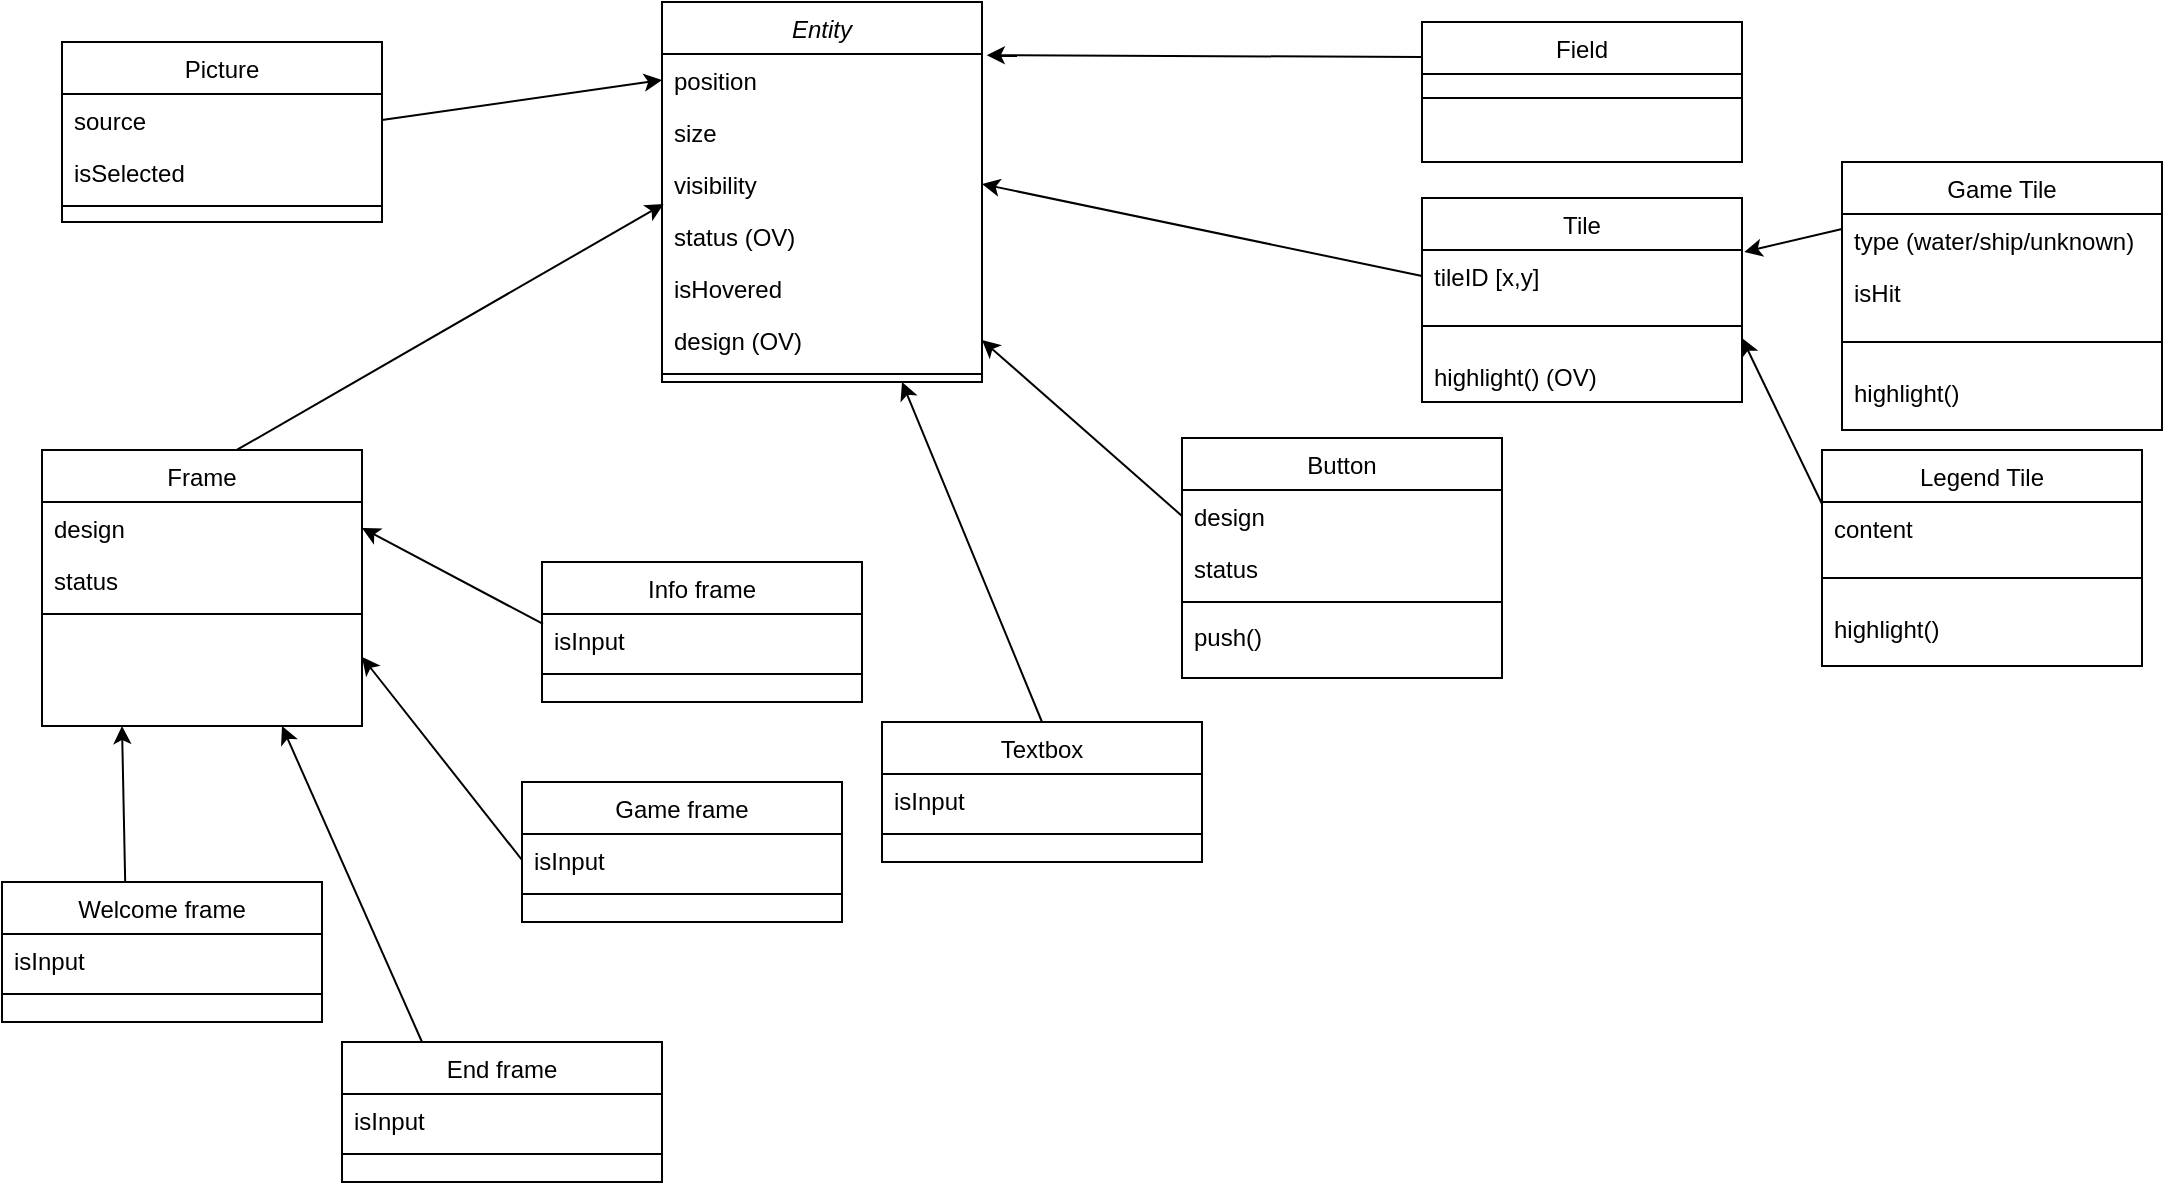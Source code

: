 <mxfile version="17.1.3" type="github" pages="2">
  <diagram id="C5RBs43oDa-KdzZeNtuy" name="Design">
    <mxGraphModel dx="782" dy="460" grid="1" gridSize="10" guides="1" tooltips="1" connect="1" arrows="1" fold="1" page="1" pageScale="1" pageWidth="1169" pageHeight="1654" math="0" shadow="0">
      <root>
        <mxCell id="WIyWlLk6GJQsqaUBKTNV-0" />
        <mxCell id="WIyWlLk6GJQsqaUBKTNV-1" parent="WIyWlLk6GJQsqaUBKTNV-0" />
        <mxCell id="zkfFHV4jXpPFQw0GAbJ--0" value="Entity" style="swimlane;fontStyle=2;align=center;verticalAlign=top;childLayout=stackLayout;horizontal=1;startSize=26;horizontalStack=0;resizeParent=1;resizeLast=0;collapsible=1;marginBottom=0;rounded=0;shadow=0;strokeWidth=1;" parent="WIyWlLk6GJQsqaUBKTNV-1" vertex="1">
          <mxGeometry x="350" y="10" width="160" height="190" as="geometry">
            <mxRectangle x="230" y="140" width="160" height="26" as="alternateBounds" />
          </mxGeometry>
        </mxCell>
        <mxCell id="zkfFHV4jXpPFQw0GAbJ--1" value="position" style="text;align=left;verticalAlign=top;spacingLeft=4;spacingRight=4;overflow=hidden;rotatable=0;points=[[0,0.5],[1,0.5]];portConstraint=eastwest;" parent="zkfFHV4jXpPFQw0GAbJ--0" vertex="1">
          <mxGeometry y="26" width="160" height="26" as="geometry" />
        </mxCell>
        <mxCell id="zkfFHV4jXpPFQw0GAbJ--2" value="size" style="text;align=left;verticalAlign=top;spacingLeft=4;spacingRight=4;overflow=hidden;rotatable=0;points=[[0,0.5],[1,0.5]];portConstraint=eastwest;rounded=0;shadow=0;html=0;" parent="zkfFHV4jXpPFQw0GAbJ--0" vertex="1">
          <mxGeometry y="52" width="160" height="26" as="geometry" />
        </mxCell>
        <mxCell id="aubrxSSwmAPKSSQoLvb7-0" value="visibility" style="text;align=left;verticalAlign=top;spacingLeft=4;spacingRight=4;overflow=hidden;rotatable=0;points=[[0,0.5],[1,0.5]];portConstraint=eastwest;rounded=0;shadow=0;html=0;" parent="zkfFHV4jXpPFQw0GAbJ--0" vertex="1">
          <mxGeometry y="78" width="160" height="26" as="geometry" />
        </mxCell>
        <mxCell id="aubrxSSwmAPKSSQoLvb7-1" value="status (OV)" style="text;align=left;verticalAlign=top;spacingLeft=4;spacingRight=4;overflow=hidden;rotatable=0;points=[[0,0.5],[1,0.5]];portConstraint=eastwest;rounded=0;shadow=0;html=0;" parent="zkfFHV4jXpPFQw0GAbJ--0" vertex="1">
          <mxGeometry y="104" width="160" height="26" as="geometry" />
        </mxCell>
        <mxCell id="_I0pxtjb7SNAMlPnUTDq-0" value="isHovered" style="text;align=left;verticalAlign=top;spacingLeft=4;spacingRight=4;overflow=hidden;rotatable=0;points=[[0,0.5],[1,0.5]];portConstraint=eastwest;rounded=0;shadow=0;html=0;" parent="zkfFHV4jXpPFQw0GAbJ--0" vertex="1">
          <mxGeometry y="130" width="160" height="26" as="geometry" />
        </mxCell>
        <mxCell id="zkfFHV4jXpPFQw0GAbJ--3" value="design (OV)" style="text;align=left;verticalAlign=top;spacingLeft=4;spacingRight=4;overflow=hidden;rotatable=0;points=[[0,0.5],[1,0.5]];portConstraint=eastwest;rounded=0;shadow=0;html=0;" parent="zkfFHV4jXpPFQw0GAbJ--0" vertex="1">
          <mxGeometry y="156" width="160" height="26" as="geometry" />
        </mxCell>
        <mxCell id="zkfFHV4jXpPFQw0GAbJ--4" value="" style="line;html=1;strokeWidth=1;align=left;verticalAlign=middle;spacingTop=-1;spacingLeft=3;spacingRight=3;rotatable=0;labelPosition=right;points=[];portConstraint=eastwest;" parent="zkfFHV4jXpPFQw0GAbJ--0" vertex="1">
          <mxGeometry y="182" width="160" height="8" as="geometry" />
        </mxCell>
        <mxCell id="zkfFHV4jXpPFQw0GAbJ--6" value="Frame" style="swimlane;fontStyle=0;align=center;verticalAlign=top;childLayout=stackLayout;horizontal=1;startSize=26;horizontalStack=0;resizeParent=1;resizeLast=0;collapsible=1;marginBottom=0;rounded=0;shadow=0;strokeWidth=1;" parent="WIyWlLk6GJQsqaUBKTNV-1" vertex="1">
          <mxGeometry x="40" y="234" width="160" height="138" as="geometry">
            <mxRectangle x="130" y="380" width="160" height="26" as="alternateBounds" />
          </mxGeometry>
        </mxCell>
        <mxCell id="zkfFHV4jXpPFQw0GAbJ--7" value="design" style="text;align=left;verticalAlign=top;spacingLeft=4;spacingRight=4;overflow=hidden;rotatable=0;points=[[0,0.5],[1,0.5]];portConstraint=eastwest;" parent="zkfFHV4jXpPFQw0GAbJ--6" vertex="1">
          <mxGeometry y="26" width="160" height="26" as="geometry" />
        </mxCell>
        <mxCell id="zkfFHV4jXpPFQw0GAbJ--8" value="status" style="text;align=left;verticalAlign=top;spacingLeft=4;spacingRight=4;overflow=hidden;rotatable=0;points=[[0,0.5],[1,0.5]];portConstraint=eastwest;rounded=0;shadow=0;html=0;" parent="zkfFHV4jXpPFQw0GAbJ--6" vertex="1">
          <mxGeometry y="52" width="160" height="26" as="geometry" />
        </mxCell>
        <mxCell id="zkfFHV4jXpPFQw0GAbJ--9" value="" style="line;html=1;strokeWidth=1;align=left;verticalAlign=middle;spacingTop=-1;spacingLeft=3;spacingRight=3;rotatable=0;labelPosition=right;points=[];portConstraint=eastwest;" parent="zkfFHV4jXpPFQw0GAbJ--6" vertex="1">
          <mxGeometry y="78" width="160" height="8" as="geometry" />
        </mxCell>
        <mxCell id="zkfFHV4jXpPFQw0GAbJ--13" value="Textbox" style="swimlane;fontStyle=0;align=center;verticalAlign=top;childLayout=stackLayout;horizontal=1;startSize=26;horizontalStack=0;resizeParent=1;resizeLast=0;collapsible=1;marginBottom=0;rounded=0;shadow=0;strokeWidth=1;" parent="WIyWlLk6GJQsqaUBKTNV-1" vertex="1">
          <mxGeometry x="460" y="370" width="160" height="70" as="geometry">
            <mxRectangle x="340" y="380" width="170" height="26" as="alternateBounds" />
          </mxGeometry>
        </mxCell>
        <mxCell id="zkfFHV4jXpPFQw0GAbJ--14" value="isInput" style="text;align=left;verticalAlign=top;spacingLeft=4;spacingRight=4;overflow=hidden;rotatable=0;points=[[0,0.5],[1,0.5]];portConstraint=eastwest;" parent="zkfFHV4jXpPFQw0GAbJ--13" vertex="1">
          <mxGeometry y="26" width="160" height="26" as="geometry" />
        </mxCell>
        <mxCell id="zkfFHV4jXpPFQw0GAbJ--15" value="" style="line;html=1;strokeWidth=1;align=left;verticalAlign=middle;spacingTop=-1;spacingLeft=3;spacingRight=3;rotatable=0;labelPosition=right;points=[];portConstraint=eastwest;" parent="zkfFHV4jXpPFQw0GAbJ--13" vertex="1">
          <mxGeometry y="52" width="160" height="8" as="geometry" />
        </mxCell>
        <mxCell id="zkfFHV4jXpPFQw0GAbJ--17" value="Button" style="swimlane;fontStyle=0;align=center;verticalAlign=top;childLayout=stackLayout;horizontal=1;startSize=26;horizontalStack=0;resizeParent=1;resizeLast=0;collapsible=1;marginBottom=0;rounded=0;shadow=0;strokeWidth=1;" parent="WIyWlLk6GJQsqaUBKTNV-1" vertex="1">
          <mxGeometry x="610" y="228" width="160" height="120" as="geometry">
            <mxRectangle x="550" y="140" width="160" height="26" as="alternateBounds" />
          </mxGeometry>
        </mxCell>
        <mxCell id="zkfFHV4jXpPFQw0GAbJ--18" value="design" style="text;align=left;verticalAlign=top;spacingLeft=4;spacingRight=4;overflow=hidden;rotatable=0;points=[[0,0.5],[1,0.5]];portConstraint=eastwest;" parent="zkfFHV4jXpPFQw0GAbJ--17" vertex="1">
          <mxGeometry y="26" width="160" height="26" as="geometry" />
        </mxCell>
        <mxCell id="zkfFHV4jXpPFQw0GAbJ--19" value="status" style="text;align=left;verticalAlign=top;spacingLeft=4;spacingRight=4;overflow=hidden;rotatable=0;points=[[0,0.5],[1,0.5]];portConstraint=eastwest;rounded=0;shadow=0;html=0;" parent="zkfFHV4jXpPFQw0GAbJ--17" vertex="1">
          <mxGeometry y="52" width="160" height="26" as="geometry" />
        </mxCell>
        <mxCell id="zkfFHV4jXpPFQw0GAbJ--23" value="" style="line;html=1;strokeWidth=1;align=left;verticalAlign=middle;spacingTop=-1;spacingLeft=3;spacingRight=3;rotatable=0;labelPosition=right;points=[];portConstraint=eastwest;" parent="zkfFHV4jXpPFQw0GAbJ--17" vertex="1">
          <mxGeometry y="78" width="160" height="8" as="geometry" />
        </mxCell>
        <mxCell id="zkfFHV4jXpPFQw0GAbJ--25" value="push()" style="text;align=left;verticalAlign=top;spacingLeft=4;spacingRight=4;overflow=hidden;rotatable=0;points=[[0,0.5],[1,0.5]];portConstraint=eastwest;" parent="zkfFHV4jXpPFQw0GAbJ--17" vertex="1">
          <mxGeometry y="86" width="160" height="26" as="geometry" />
        </mxCell>
        <mxCell id="aubrxSSwmAPKSSQoLvb7-2" value="" style="endArrow=classic;html=1;rounded=0;exitX=0;exitY=0.5;exitDx=0;exitDy=0;entryX=1;entryY=0.5;entryDx=0;entryDy=0;" parent="WIyWlLk6GJQsqaUBKTNV-1" source="zkfFHV4jXpPFQw0GAbJ--18" target="zkfFHV4jXpPFQw0GAbJ--3" edge="1">
          <mxGeometry width="50" height="50" relative="1" as="geometry">
            <mxPoint x="390" y="350" as="sourcePoint" />
            <mxPoint x="440" y="213" as="targetPoint" />
            <Array as="points" />
          </mxGeometry>
        </mxCell>
        <mxCell id="aubrxSSwmAPKSSQoLvb7-3" value="" style="endArrow=classic;html=1;rounded=0;exitX=0.5;exitY=0;exitDx=0;exitDy=0;entryX=0.75;entryY=1;entryDx=0;entryDy=0;" parent="WIyWlLk6GJQsqaUBKTNV-1" source="zkfFHV4jXpPFQw0GAbJ--13" target="zkfFHV4jXpPFQw0GAbJ--0" edge="1">
          <mxGeometry width="50" height="50" relative="1" as="geometry">
            <mxPoint x="390" y="350" as="sourcePoint" />
            <mxPoint x="500" y="200" as="targetPoint" />
          </mxGeometry>
        </mxCell>
        <mxCell id="aubrxSSwmAPKSSQoLvb7-4" value="" style="endArrow=classic;html=1;rounded=0;entryX=0.005;entryY=-0.115;entryDx=0;entryDy=0;exitX=0.61;exitY=-0.001;exitDx=0;exitDy=0;exitPerimeter=0;entryPerimeter=0;" parent="WIyWlLk6GJQsqaUBKTNV-1" source="zkfFHV4jXpPFQw0GAbJ--6" target="aubrxSSwmAPKSSQoLvb7-1" edge="1">
          <mxGeometry width="50" height="50" relative="1" as="geometry">
            <mxPoint x="390" y="350" as="sourcePoint" />
            <mxPoint x="440" y="300" as="targetPoint" />
          </mxGeometry>
        </mxCell>
        <mxCell id="aubrxSSwmAPKSSQoLvb7-5" value="Welcome frame" style="swimlane;fontStyle=0;align=center;verticalAlign=top;childLayout=stackLayout;horizontal=1;startSize=26;horizontalStack=0;resizeParent=1;resizeLast=0;collapsible=1;marginBottom=0;rounded=0;shadow=0;strokeWidth=1;" parent="WIyWlLk6GJQsqaUBKTNV-1" vertex="1">
          <mxGeometry x="20" y="450" width="160" height="70" as="geometry">
            <mxRectangle x="340" y="380" width="170" height="26" as="alternateBounds" />
          </mxGeometry>
        </mxCell>
        <mxCell id="aubrxSSwmAPKSSQoLvb7-6" value="isInput" style="text;align=left;verticalAlign=top;spacingLeft=4;spacingRight=4;overflow=hidden;rotatable=0;points=[[0,0.5],[1,0.5]];portConstraint=eastwest;" parent="aubrxSSwmAPKSSQoLvb7-5" vertex="1">
          <mxGeometry y="26" width="160" height="26" as="geometry" />
        </mxCell>
        <mxCell id="aubrxSSwmAPKSSQoLvb7-7" value="" style="line;html=1;strokeWidth=1;align=left;verticalAlign=middle;spacingTop=-1;spacingLeft=3;spacingRight=3;rotatable=0;labelPosition=right;points=[];portConstraint=eastwest;" parent="aubrxSSwmAPKSSQoLvb7-5" vertex="1">
          <mxGeometry y="52" width="160" height="8" as="geometry" />
        </mxCell>
        <mxCell id="aubrxSSwmAPKSSQoLvb7-8" value="Info frame" style="swimlane;fontStyle=0;align=center;verticalAlign=top;childLayout=stackLayout;horizontal=1;startSize=26;horizontalStack=0;resizeParent=1;resizeLast=0;collapsible=1;marginBottom=0;rounded=0;shadow=0;strokeWidth=1;" parent="WIyWlLk6GJQsqaUBKTNV-1" vertex="1">
          <mxGeometry x="290" y="290" width="160" height="70" as="geometry">
            <mxRectangle x="340" y="380" width="170" height="26" as="alternateBounds" />
          </mxGeometry>
        </mxCell>
        <mxCell id="aubrxSSwmAPKSSQoLvb7-9" value="isInput" style="text;align=left;verticalAlign=top;spacingLeft=4;spacingRight=4;overflow=hidden;rotatable=0;points=[[0,0.5],[1,0.5]];portConstraint=eastwest;" parent="aubrxSSwmAPKSSQoLvb7-8" vertex="1">
          <mxGeometry y="26" width="160" height="26" as="geometry" />
        </mxCell>
        <mxCell id="aubrxSSwmAPKSSQoLvb7-10" value="" style="line;html=1;strokeWidth=1;align=left;verticalAlign=middle;spacingTop=-1;spacingLeft=3;spacingRight=3;rotatable=0;labelPosition=right;points=[];portConstraint=eastwest;" parent="aubrxSSwmAPKSSQoLvb7-8" vertex="1">
          <mxGeometry y="52" width="160" height="8" as="geometry" />
        </mxCell>
        <mxCell id="aubrxSSwmAPKSSQoLvb7-11" value="Game frame" style="swimlane;fontStyle=0;align=center;verticalAlign=top;childLayout=stackLayout;horizontal=1;startSize=26;horizontalStack=0;resizeParent=1;resizeLast=0;collapsible=1;marginBottom=0;rounded=0;shadow=0;strokeWidth=1;" parent="WIyWlLk6GJQsqaUBKTNV-1" vertex="1">
          <mxGeometry x="280" y="400" width="160" height="70" as="geometry">
            <mxRectangle x="340" y="380" width="170" height="26" as="alternateBounds" />
          </mxGeometry>
        </mxCell>
        <mxCell id="aubrxSSwmAPKSSQoLvb7-12" value="isInput" style="text;align=left;verticalAlign=top;spacingLeft=4;spacingRight=4;overflow=hidden;rotatable=0;points=[[0,0.5],[1,0.5]];portConstraint=eastwest;" parent="aubrxSSwmAPKSSQoLvb7-11" vertex="1">
          <mxGeometry y="26" width="160" height="26" as="geometry" />
        </mxCell>
        <mxCell id="aubrxSSwmAPKSSQoLvb7-13" value="" style="line;html=1;strokeWidth=1;align=left;verticalAlign=middle;spacingTop=-1;spacingLeft=3;spacingRight=3;rotatable=0;labelPosition=right;points=[];portConstraint=eastwest;" parent="aubrxSSwmAPKSSQoLvb7-11" vertex="1">
          <mxGeometry y="52" width="160" height="8" as="geometry" />
        </mxCell>
        <mxCell id="aubrxSSwmAPKSSQoLvb7-14" value="End frame" style="swimlane;fontStyle=0;align=center;verticalAlign=top;childLayout=stackLayout;horizontal=1;startSize=26;horizontalStack=0;resizeParent=1;resizeLast=0;collapsible=1;marginBottom=0;rounded=0;shadow=0;strokeWidth=1;" parent="WIyWlLk6GJQsqaUBKTNV-1" vertex="1">
          <mxGeometry x="190" y="530" width="160" height="70" as="geometry">
            <mxRectangle x="340" y="380" width="170" height="26" as="alternateBounds" />
          </mxGeometry>
        </mxCell>
        <mxCell id="aubrxSSwmAPKSSQoLvb7-15" value="isInput" style="text;align=left;verticalAlign=top;spacingLeft=4;spacingRight=4;overflow=hidden;rotatable=0;points=[[0,0.5],[1,0.5]];portConstraint=eastwest;" parent="aubrxSSwmAPKSSQoLvb7-14" vertex="1">
          <mxGeometry y="26" width="160" height="26" as="geometry" />
        </mxCell>
        <mxCell id="aubrxSSwmAPKSSQoLvb7-16" value="" style="line;html=1;strokeWidth=1;align=left;verticalAlign=middle;spacingTop=-1;spacingLeft=3;spacingRight=3;rotatable=0;labelPosition=right;points=[];portConstraint=eastwest;" parent="aubrxSSwmAPKSSQoLvb7-14" vertex="1">
          <mxGeometry y="52" width="160" height="8" as="geometry" />
        </mxCell>
        <mxCell id="aubrxSSwmAPKSSQoLvb7-17" value="" style="endArrow=classic;html=1;rounded=0;exitX=0.385;exitY=0.003;exitDx=0;exitDy=0;exitPerimeter=0;entryX=0.25;entryY=1;entryDx=0;entryDy=0;" parent="WIyWlLk6GJQsqaUBKTNV-1" source="aubrxSSwmAPKSSQoLvb7-5" target="zkfFHV4jXpPFQw0GAbJ--6" edge="1">
          <mxGeometry width="50" height="50" relative="1" as="geometry">
            <mxPoint x="390" y="450" as="sourcePoint" />
            <mxPoint x="111" y="340" as="targetPoint" />
          </mxGeometry>
        </mxCell>
        <mxCell id="aubrxSSwmAPKSSQoLvb7-18" value="" style="endArrow=classic;html=1;rounded=0;entryX=0.75;entryY=1;entryDx=0;entryDy=0;exitX=0.25;exitY=0;exitDx=0;exitDy=0;" parent="WIyWlLk6GJQsqaUBKTNV-1" source="aubrxSSwmAPKSSQoLvb7-14" target="zkfFHV4jXpPFQw0GAbJ--6" edge="1">
          <mxGeometry width="50" height="50" relative="1" as="geometry">
            <mxPoint x="390" y="450" as="sourcePoint" />
            <mxPoint x="207.6" y="313.794" as="targetPoint" />
          </mxGeometry>
        </mxCell>
        <mxCell id="aubrxSSwmAPKSSQoLvb7-19" value="" style="endArrow=classic;html=1;rounded=0;entryX=1;entryY=0.75;entryDx=0;entryDy=0;exitX=0;exitY=0.5;exitDx=0;exitDy=0;" parent="WIyWlLk6GJQsqaUBKTNV-1" source="aubrxSSwmAPKSSQoLvb7-12" target="zkfFHV4jXpPFQw0GAbJ--6" edge="1">
          <mxGeometry width="50" height="50" relative="1" as="geometry">
            <mxPoint x="390" y="450" as="sourcePoint" />
            <mxPoint x="230.8" y="284.206" as="targetPoint" />
          </mxGeometry>
        </mxCell>
        <mxCell id="aubrxSSwmAPKSSQoLvb7-20" value="" style="endArrow=classic;html=1;rounded=0;exitX=0.003;exitY=0.192;exitDx=0;exitDy=0;exitPerimeter=0;entryX=1;entryY=0.5;entryDx=0;entryDy=0;" parent="WIyWlLk6GJQsqaUBKTNV-1" source="aubrxSSwmAPKSSQoLvb7-9" target="zkfFHV4jXpPFQw0GAbJ--7" edge="1">
          <mxGeometry width="50" height="50" relative="1" as="geometry">
            <mxPoint x="390" y="450" as="sourcePoint" />
            <mxPoint x="250" y="250" as="targetPoint" />
          </mxGeometry>
        </mxCell>
        <mxCell id="aubrxSSwmAPKSSQoLvb7-21" value="Field" style="swimlane;fontStyle=0;align=center;verticalAlign=top;childLayout=stackLayout;horizontal=1;startSize=26;horizontalStack=0;resizeParent=1;resizeLast=0;collapsible=1;marginBottom=0;rounded=0;shadow=0;strokeWidth=1;" parent="WIyWlLk6GJQsqaUBKTNV-1" vertex="1">
          <mxGeometry x="730" y="20" width="160" height="70" as="geometry">
            <mxRectangle x="340" y="380" width="170" height="26" as="alternateBounds" />
          </mxGeometry>
        </mxCell>
        <mxCell id="aubrxSSwmAPKSSQoLvb7-23" value="" style="line;html=1;strokeWidth=1;align=left;verticalAlign=middle;spacingTop=-1;spacingLeft=3;spacingRight=3;rotatable=0;labelPosition=right;points=[];portConstraint=eastwest;" parent="aubrxSSwmAPKSSQoLvb7-21" vertex="1">
          <mxGeometry y="26" width="160" height="24" as="geometry" />
        </mxCell>
        <mxCell id="aubrxSSwmAPKSSQoLvb7-24" value="" style="endArrow=classic;html=1;rounded=0;entryX=1.015;entryY=0.023;entryDx=0;entryDy=0;entryPerimeter=0;exitX=0;exitY=0.25;exitDx=0;exitDy=0;" parent="WIyWlLk6GJQsqaUBKTNV-1" source="aubrxSSwmAPKSSQoLvb7-21" target="zkfFHV4jXpPFQw0GAbJ--1" edge="1">
          <mxGeometry width="50" height="50" relative="1" as="geometry">
            <mxPoint x="530" y="150" as="sourcePoint" />
            <mxPoint x="580" y="100" as="targetPoint" />
          </mxGeometry>
        </mxCell>
        <mxCell id="aubrxSSwmAPKSSQoLvb7-25" value="Game Tile" style="swimlane;fontStyle=0;align=center;verticalAlign=top;childLayout=stackLayout;horizontal=1;startSize=26;horizontalStack=0;resizeParent=1;resizeLast=0;collapsible=1;marginBottom=0;rounded=0;shadow=0;strokeWidth=1;" parent="WIyWlLk6GJQsqaUBKTNV-1" vertex="1">
          <mxGeometry x="940" y="90" width="160" height="134" as="geometry">
            <mxRectangle x="340" y="380" width="170" height="26" as="alternateBounds" />
          </mxGeometry>
        </mxCell>
        <mxCell id="aubrxSSwmAPKSSQoLvb7-31" value="type (water/ship/unknown)" style="text;align=left;verticalAlign=top;spacingLeft=4;spacingRight=4;overflow=hidden;rotatable=0;points=[[0,0.5],[1,0.5]];portConstraint=eastwest;" parent="aubrxSSwmAPKSSQoLvb7-25" vertex="1">
          <mxGeometry y="26" width="160" height="26" as="geometry" />
        </mxCell>
        <mxCell id="aubrxSSwmAPKSSQoLvb7-32" value="isHit" style="text;align=left;verticalAlign=top;spacingLeft=4;spacingRight=4;overflow=hidden;rotatable=0;points=[[0,0.5],[1,0.5]];portConstraint=eastwest;" parent="aubrxSSwmAPKSSQoLvb7-25" vertex="1">
          <mxGeometry y="52" width="160" height="26" as="geometry" />
        </mxCell>
        <mxCell id="aubrxSSwmAPKSSQoLvb7-26" value="" style="line;html=1;strokeWidth=1;align=left;verticalAlign=middle;spacingTop=-1;spacingLeft=3;spacingRight=3;rotatable=0;labelPosition=right;points=[];portConstraint=eastwest;" parent="aubrxSSwmAPKSSQoLvb7-25" vertex="1">
          <mxGeometry y="78" width="160" height="24" as="geometry" />
        </mxCell>
        <mxCell id="aubrxSSwmAPKSSQoLvb7-40" value="highlight()" style="text;align=left;verticalAlign=top;spacingLeft=4;spacingRight=4;overflow=hidden;rotatable=0;points=[[0,0.5],[1,0.5]];portConstraint=eastwest;" parent="aubrxSSwmAPKSSQoLvb7-25" vertex="1">
          <mxGeometry y="102" width="160" height="32" as="geometry" />
        </mxCell>
        <mxCell id="aubrxSSwmAPKSSQoLvb7-27" value="" style="endArrow=classic;html=1;rounded=0;exitX=0;exitY=0.25;exitDx=0;exitDy=0;entryX=1.007;entryY=0.038;entryDx=0;entryDy=0;entryPerimeter=0;" parent="WIyWlLk6GJQsqaUBKTNV-1" source="aubrxSSwmAPKSSQoLvb7-25" target="aubrxSSwmAPKSSQoLvb7-35" edge="1">
          <mxGeometry width="50" height="50" relative="1" as="geometry">
            <mxPoint x="640" y="250" as="sourcePoint" />
            <mxPoint x="780" y="110" as="targetPoint" />
          </mxGeometry>
        </mxCell>
        <mxCell id="aubrxSSwmAPKSSQoLvb7-28" value="Legend Tile" style="swimlane;fontStyle=0;align=center;verticalAlign=top;childLayout=stackLayout;horizontal=1;startSize=26;horizontalStack=0;resizeParent=1;resizeLast=0;collapsible=1;marginBottom=0;rounded=0;shadow=0;strokeWidth=1;" parent="WIyWlLk6GJQsqaUBKTNV-1" vertex="1">
          <mxGeometry x="930" y="234" width="160" height="108" as="geometry">
            <mxRectangle x="340" y="380" width="170" height="26" as="alternateBounds" />
          </mxGeometry>
        </mxCell>
        <mxCell id="aubrxSSwmAPKSSQoLvb7-33" value="content" style="text;align=left;verticalAlign=top;spacingLeft=4;spacingRight=4;overflow=hidden;rotatable=0;points=[[0,0.5],[1,0.5]];portConstraint=eastwest;" parent="aubrxSSwmAPKSSQoLvb7-28" vertex="1">
          <mxGeometry y="26" width="160" height="26" as="geometry" />
        </mxCell>
        <mxCell id="aubrxSSwmAPKSSQoLvb7-29" value="" style="line;html=1;strokeWidth=1;align=left;verticalAlign=middle;spacingTop=-1;spacingLeft=3;spacingRight=3;rotatable=0;labelPosition=right;points=[];portConstraint=eastwest;" parent="aubrxSSwmAPKSSQoLvb7-28" vertex="1">
          <mxGeometry y="52" width="160" height="24" as="geometry" />
        </mxCell>
        <mxCell id="aubrxSSwmAPKSSQoLvb7-39" value="highlight()" style="text;align=left;verticalAlign=top;spacingLeft=4;spacingRight=4;overflow=hidden;rotatable=0;points=[[0,0.5],[1,0.5]];portConstraint=eastwest;" parent="aubrxSSwmAPKSSQoLvb7-28" vertex="1">
          <mxGeometry y="76" width="160" height="32" as="geometry" />
        </mxCell>
        <mxCell id="aubrxSSwmAPKSSQoLvb7-30" value="" style="endArrow=classic;html=1;rounded=0;exitX=0;exitY=0.25;exitDx=0;exitDy=0;entryX=1;entryY=0.75;entryDx=0;entryDy=0;entryPerimeter=0;" parent="WIyWlLk6GJQsqaUBKTNV-1" source="aubrxSSwmAPKSSQoLvb7-28" target="aubrxSSwmAPKSSQoLvb7-36" edge="1">
          <mxGeometry width="50" height="50" relative="1" as="geometry">
            <mxPoint x="940" y="250" as="sourcePoint" />
            <mxPoint x="750" y="150" as="targetPoint" />
          </mxGeometry>
        </mxCell>
        <mxCell id="aubrxSSwmAPKSSQoLvb7-34" value="Tile" style="swimlane;fontStyle=0;align=center;verticalAlign=top;childLayout=stackLayout;horizontal=1;startSize=26;horizontalStack=0;resizeParent=1;resizeLast=0;collapsible=1;marginBottom=0;rounded=0;shadow=0;strokeWidth=1;" parent="WIyWlLk6GJQsqaUBKTNV-1" vertex="1">
          <mxGeometry x="730" y="108" width="160" height="102" as="geometry">
            <mxRectangle x="340" y="380" width="170" height="26" as="alternateBounds" />
          </mxGeometry>
        </mxCell>
        <mxCell id="aubrxSSwmAPKSSQoLvb7-35" value="tileID [x,y]" style="text;align=left;verticalAlign=top;spacingLeft=4;spacingRight=4;overflow=hidden;rotatable=0;points=[[0,0.5],[1,0.5]];portConstraint=eastwest;" parent="aubrxSSwmAPKSSQoLvb7-34" vertex="1">
          <mxGeometry y="26" width="160" height="26" as="geometry" />
        </mxCell>
        <mxCell id="aubrxSSwmAPKSSQoLvb7-36" value="" style="line;html=1;strokeWidth=1;align=left;verticalAlign=middle;spacingTop=-1;spacingLeft=3;spacingRight=3;rotatable=0;labelPosition=right;points=[];portConstraint=eastwest;" parent="aubrxSSwmAPKSSQoLvb7-34" vertex="1">
          <mxGeometry y="52" width="160" height="24" as="geometry" />
        </mxCell>
        <mxCell id="aubrxSSwmAPKSSQoLvb7-38" value="highlight() (OV)" style="text;align=left;verticalAlign=top;spacingLeft=4;spacingRight=4;overflow=hidden;rotatable=0;points=[[0,0.5],[1,0.5]];portConstraint=eastwest;" parent="aubrxSSwmAPKSSQoLvb7-34" vertex="1">
          <mxGeometry y="76" width="160" height="26" as="geometry" />
        </mxCell>
        <mxCell id="aubrxSSwmAPKSSQoLvb7-37" value="" style="endArrow=classic;html=1;rounded=0;entryX=1;entryY=0.5;entryDx=0;entryDy=0;exitX=0;exitY=0.5;exitDx=0;exitDy=0;" parent="WIyWlLk6GJQsqaUBKTNV-1" source="aubrxSSwmAPKSSQoLvb7-35" target="aubrxSSwmAPKSSQoLvb7-0" edge="1">
          <mxGeometry width="50" height="50" relative="1" as="geometry">
            <mxPoint x="750" y="250" as="sourcePoint" />
            <mxPoint x="800" y="200" as="targetPoint" />
          </mxGeometry>
        </mxCell>
        <mxCell id="aubrxSSwmAPKSSQoLvb7-41" value="Picture" style="swimlane;fontStyle=0;align=center;verticalAlign=top;childLayout=stackLayout;horizontal=1;startSize=26;horizontalStack=0;resizeParent=1;resizeLast=0;collapsible=1;marginBottom=0;rounded=0;shadow=0;strokeWidth=1;" parent="WIyWlLk6GJQsqaUBKTNV-1" vertex="1">
          <mxGeometry x="50" y="30" width="160" height="90" as="geometry">
            <mxRectangle x="550" y="140" width="160" height="26" as="alternateBounds" />
          </mxGeometry>
        </mxCell>
        <mxCell id="aubrxSSwmAPKSSQoLvb7-43" value="source" style="text;align=left;verticalAlign=top;spacingLeft=4;spacingRight=4;overflow=hidden;rotatable=0;points=[[0,0.5],[1,0.5]];portConstraint=eastwest;rounded=0;shadow=0;html=0;" parent="aubrxSSwmAPKSSQoLvb7-41" vertex="1">
          <mxGeometry y="26" width="160" height="26" as="geometry" />
        </mxCell>
        <mxCell id="pE2IykwddICtRG4VuX9f-0" value="isSelected" style="text;align=left;verticalAlign=top;spacingLeft=4;spacingRight=4;overflow=hidden;rotatable=0;points=[[0,0.5],[1,0.5]];portConstraint=eastwest;rounded=0;shadow=0;html=0;" parent="aubrxSSwmAPKSSQoLvb7-41" vertex="1">
          <mxGeometry y="52" width="160" height="26" as="geometry" />
        </mxCell>
        <mxCell id="aubrxSSwmAPKSSQoLvb7-44" value="" style="line;html=1;strokeWidth=1;align=left;verticalAlign=middle;spacingTop=-1;spacingLeft=3;spacingRight=3;rotatable=0;labelPosition=right;points=[];portConstraint=eastwest;" parent="aubrxSSwmAPKSSQoLvb7-41" vertex="1">
          <mxGeometry y="78" width="160" height="8" as="geometry" />
        </mxCell>
        <mxCell id="aubrxSSwmAPKSSQoLvb7-46" value="" style="endArrow=classic;html=1;rounded=0;entryX=0;entryY=0.5;entryDx=0;entryDy=0;exitX=1;exitY=0.5;exitDx=0;exitDy=0;" parent="WIyWlLk6GJQsqaUBKTNV-1" source="aubrxSSwmAPKSSQoLvb7-43" target="zkfFHV4jXpPFQw0GAbJ--1" edge="1">
          <mxGeometry width="50" height="50" relative="1" as="geometry">
            <mxPoint x="490" y="180" as="sourcePoint" />
            <mxPoint x="540" y="130" as="targetPoint" />
          </mxGeometry>
        </mxCell>
      </root>
    </mxGraphModel>
  </diagram>
  <diagram id="_cAtPE6ruybmBjNC7MMK" name="Game logic">
    <mxGraphModel dx="1038" dy="539" grid="1" gridSize="10" guides="1" tooltips="1" connect="1" arrows="1" fold="1" page="1" pageScale="1" pageWidth="1169" pageHeight="1654" math="0" shadow="0">
      <root>
        <mxCell id="0" />
        <mxCell id="1" parent="0" />
        <mxCell id="BJ2NsxGHiL7fqMP8HyeA-1" value="Program" style="swimlane;fontStyle=0;align=center;verticalAlign=top;childLayout=stackLayout;horizontal=1;startSize=26;horizontalStack=0;resizeParent=1;resizeLast=0;collapsible=1;marginBottom=0;rounded=0;shadow=0;strokeWidth=1;" vertex="1" parent="1">
          <mxGeometry x="90" y="30" width="160" height="120" as="geometry">
            <mxRectangle x="230" y="140" width="160" height="26" as="alternateBounds" />
          </mxGeometry>
        </mxCell>
        <mxCell id="BJ2NsxGHiL7fqMP8HyeA-2" value="position" style="text;align=left;verticalAlign=top;spacingLeft=4;spacingRight=4;overflow=hidden;rotatable=0;points=[[0,0.5],[1,0.5]];portConstraint=eastwest;" vertex="1" parent="BJ2NsxGHiL7fqMP8HyeA-1">
          <mxGeometry y="26" width="160" height="26" as="geometry" />
        </mxCell>
        <mxCell id="BJ2NsxGHiL7fqMP8HyeA-7" value="" style="line;html=1;strokeWidth=1;align=left;verticalAlign=middle;spacingTop=-1;spacingLeft=3;spacingRight=3;rotatable=0;labelPosition=right;points=[];portConstraint=eastwest;" vertex="1" parent="BJ2NsxGHiL7fqMP8HyeA-1">
          <mxGeometry y="52" width="160" height="8" as="geometry" />
        </mxCell>
        <mxCell id="m1gzNodCR57h3Zia3nPE-1" value="initialize()" style="text;align=left;verticalAlign=top;spacingLeft=4;spacingRight=4;overflow=hidden;rotatable=0;points=[[0,0.5],[1,0.5]];portConstraint=eastwest;" vertex="1" parent="BJ2NsxGHiL7fqMP8HyeA-1">
          <mxGeometry y="60" width="160" height="26" as="geometry" />
        </mxCell>
        <mxCell id="EHMqb78vgIgu1XkrKQ_K-8" value="createPlayer()" style="text;align=left;verticalAlign=top;spacingLeft=4;spacingRight=4;overflow=hidden;rotatable=0;points=[[0,0.5],[1,0.5]];portConstraint=eastwest;" vertex="1" parent="BJ2NsxGHiL7fqMP8HyeA-1">
          <mxGeometry y="86" width="160" height="26" as="geometry" />
        </mxCell>
        <mxCell id="BJ2NsxGHiL7fqMP8HyeA-16" value="Player" style="swimlane;fontStyle=0;align=center;verticalAlign=top;childLayout=stackLayout;horizontal=1;startSize=26;horizontalStack=0;resizeParent=1;resizeLast=0;collapsible=1;marginBottom=0;rounded=0;shadow=0;strokeWidth=1;" vertex="1" parent="1">
          <mxGeometry x="160" y="170" width="160" height="216" as="geometry">
            <mxRectangle x="230" y="140" width="160" height="26" as="alternateBounds" />
          </mxGeometry>
        </mxCell>
        <mxCell id="BJ2NsxGHiL7fqMP8HyeA-17" value="isMe" style="text;align=left;verticalAlign=top;spacingLeft=4;spacingRight=4;overflow=hidden;rotatable=0;points=[[0,0.5],[1,0.5]];portConstraint=eastwest;" vertex="1" parent="BJ2NsxGHiL7fqMP8HyeA-16">
          <mxGeometry y="26" width="160" height="26" as="geometry" />
        </mxCell>
        <mxCell id="CmAs2VRYw0GFPssPPwCZ-8" value="isReady" style="text;align=left;verticalAlign=top;spacingLeft=4;spacingRight=4;overflow=hidden;rotatable=0;points=[[0,0.5],[1,0.5]];portConstraint=eastwest;" vertex="1" parent="BJ2NsxGHiL7fqMP8HyeA-16">
          <mxGeometry y="52" width="160" height="26" as="geometry" />
        </mxCell>
        <mxCell id="BJ2NsxGHiL7fqMP8HyeA-28" value="Name" style="text;align=left;verticalAlign=top;spacingLeft=4;spacingRight=4;overflow=hidden;rotatable=0;points=[[0,0.5],[1,0.5]];portConstraint=eastwest;" vertex="1" parent="BJ2NsxGHiL7fqMP8HyeA-16">
          <mxGeometry y="78" width="160" height="26" as="geometry" />
        </mxCell>
        <mxCell id="CmAs2VRYw0GFPssPPwCZ-1" value="isHost" style="text;align=left;verticalAlign=top;spacingLeft=4;spacingRight=4;overflow=hidden;rotatable=0;points=[[0,0.5],[1,0.5]];portConstraint=eastwest;" vertex="1" parent="BJ2NsxGHiL7fqMP8HyeA-16">
          <mxGeometry y="104" width="160" height="26" as="geometry" />
        </mxCell>
        <mxCell id="BJ2NsxGHiL7fqMP8HyeA-19" value="ID" style="text;align=left;verticalAlign=top;spacingLeft=4;spacingRight=4;overflow=hidden;rotatable=0;points=[[0,0.5],[1,0.5]];portConstraint=eastwest;" vertex="1" parent="BJ2NsxGHiL7fqMP8HyeA-16">
          <mxGeometry y="130" width="160" height="26" as="geometry" />
        </mxCell>
        <mxCell id="BJ2NsxGHiL7fqMP8HyeA-18" value="" style="line;html=1;strokeWidth=1;align=left;verticalAlign=middle;spacingTop=-1;spacingLeft=3;spacingRight=3;rotatable=0;labelPosition=right;points=[];portConstraint=eastwest;" vertex="1" parent="BJ2NsxGHiL7fqMP8HyeA-16">
          <mxGeometry y="156" width="160" height="8" as="geometry" />
        </mxCell>
        <mxCell id="EHMqb78vgIgu1XkrKQ_K-1" value="joinGame()" style="text;align=left;verticalAlign=top;spacingLeft=4;spacingRight=4;overflow=hidden;rotatable=0;points=[[0,0.5],[1,0.5]];portConstraint=eastwest;" vertex="1" parent="BJ2NsxGHiL7fqMP8HyeA-16">
          <mxGeometry y="164" width="160" height="26" as="geometry" />
        </mxCell>
        <mxCell id="EHMqb78vgIgu1XkrKQ_K-7" value="createGame()" style="text;align=left;verticalAlign=top;spacingLeft=4;spacingRight=4;overflow=hidden;rotatable=0;points=[[0,0.5],[1,0.5]];portConstraint=eastwest;" vertex="1" parent="BJ2NsxGHiL7fqMP8HyeA-16">
          <mxGeometry y="190" width="160" height="26" as="geometry" />
        </mxCell>
        <mxCell id="BJ2NsxGHiL7fqMP8HyeA-20" value="Battleship" style="swimlane;fontStyle=0;align=center;verticalAlign=top;childLayout=stackLayout;horizontal=1;startSize=26;horizontalStack=0;resizeParent=1;resizeLast=0;collapsible=1;marginBottom=0;rounded=0;shadow=0;strokeWidth=1;" vertex="1" parent="1">
          <mxGeometry x="585" y="270" width="180" height="242" as="geometry">
            <mxRectangle x="230" y="140" width="160" height="26" as="alternateBounds" />
          </mxGeometry>
        </mxCell>
        <mxCell id="BJ2NsxGHiL7fqMP8HyeA-22" value="isDestroyed" style="text;align=left;verticalAlign=top;spacingLeft=4;spacingRight=4;overflow=hidden;rotatable=0;points=[[0,0.5],[1,0.5]];portConstraint=eastwest;" vertex="1" parent="BJ2NsxGHiL7fqMP8HyeA-20">
          <mxGeometry y="26" width="180" height="26" as="geometry" />
        </mxCell>
        <mxCell id="CmAs2VRYw0GFPssPPwCZ-3" value="length" style="text;align=left;verticalAlign=top;spacingLeft=4;spacingRight=4;overflow=hidden;rotatable=0;points=[[0,0.5],[1,0.5]];portConstraint=eastwest;" vertex="1" parent="BJ2NsxGHiL7fqMP8HyeA-20">
          <mxGeometry y="52" width="180" height="26" as="geometry" />
        </mxCell>
        <mxCell id="BJ2NsxGHiL7fqMP8HyeA-31" value="position" style="text;align=left;verticalAlign=top;spacingLeft=4;spacingRight=4;overflow=hidden;rotatable=0;points=[[0,0.5],[1,0.5]];portConstraint=eastwest;" vertex="1" parent="BJ2NsxGHiL7fqMP8HyeA-20">
          <mxGeometry y="78" width="180" height="26" as="geometry" />
        </mxCell>
        <mxCell id="BJ2NsxGHiL7fqMP8HyeA-32" value="orientation (vertical/horizontal)" style="text;align=left;verticalAlign=top;spacingLeft=4;spacingRight=4;overflow=hidden;rotatable=0;points=[[0,0.5],[1,0.5]];portConstraint=eastwest;" vertex="1" parent="BJ2NsxGHiL7fqMP8HyeA-20">
          <mxGeometry y="104" width="180" height="26" as="geometry" />
        </mxCell>
        <mxCell id="BJ2NsxGHiL7fqMP8HyeA-23" value="" style="line;html=1;strokeWidth=1;align=left;verticalAlign=middle;spacingTop=-1;spacingLeft=3;spacingRight=3;rotatable=0;labelPosition=right;points=[];portConstraint=eastwest;" vertex="1" parent="BJ2NsxGHiL7fqMP8HyeA-20">
          <mxGeometry y="130" width="180" height="8" as="geometry" />
        </mxCell>
        <mxCell id="BJ2NsxGHiL7fqMP8HyeA-29" value="getTileIDs()" style="text;align=left;verticalAlign=top;spacingLeft=4;spacingRight=4;overflow=hidden;rotatable=0;points=[[0,0.5],[1,0.5]];portConstraint=eastwest;" vertex="1" parent="BJ2NsxGHiL7fqMP8HyeA-20">
          <mxGeometry y="138" width="180" height="26" as="geometry" />
        </mxCell>
        <mxCell id="hnURPyxOtXnGkxbmjfG--1" value="rotate()" style="text;align=left;verticalAlign=top;spacingLeft=4;spacingRight=4;overflow=hidden;rotatable=0;points=[[0,0.5],[1,0.5]];portConstraint=eastwest;" vertex="1" parent="BJ2NsxGHiL7fqMP8HyeA-20">
          <mxGeometry y="164" width="180" height="26" as="geometry" />
        </mxCell>
        <mxCell id="hnURPyxOtXnGkxbmjfG--2" value="getTileIDs()" style="text;align=left;verticalAlign=top;spacingLeft=4;spacingRight=4;overflow=hidden;rotatable=0;points=[[0,0.5],[1,0.5]];portConstraint=eastwest;" vertex="1" parent="BJ2NsxGHiL7fqMP8HyeA-20">
          <mxGeometry y="190" width="180" height="26" as="geometry" />
        </mxCell>
        <mxCell id="BJ2NsxGHiL7fqMP8HyeA-24" value="Game" style="swimlane;fontStyle=0;align=center;verticalAlign=top;childLayout=stackLayout;horizontal=1;startSize=26;horizontalStack=0;resizeParent=1;resizeLast=0;collapsible=1;marginBottom=0;rounded=0;shadow=0;strokeWidth=1;" vertex="1" parent="1">
          <mxGeometry x="200" y="410" width="320" height="372" as="geometry">
            <mxRectangle x="230" y="140" width="160" height="26" as="alternateBounds" />
          </mxGeometry>
        </mxCell>
        <mxCell id="BJ2NsxGHiL7fqMP8HyeA-25" value="host" style="text;align=left;verticalAlign=top;spacingLeft=4;spacingRight=4;overflow=hidden;rotatable=0;points=[[0,0.5],[1,0.5]];portConstraint=eastwest;" vertex="1" parent="BJ2NsxGHiL7fqMP8HyeA-24">
          <mxGeometry y="26" width="320" height="26" as="geometry" />
        </mxCell>
        <mxCell id="BJ2NsxGHiL7fqMP8HyeA-26" value="client" style="text;align=left;verticalAlign=top;spacingLeft=4;spacingRight=4;overflow=hidden;rotatable=0;points=[[0,0.5],[1,0.5]];portConstraint=eastwest;" vertex="1" parent="BJ2NsxGHiL7fqMP8HyeA-24">
          <mxGeometry y="52" width="320" height="26" as="geometry" />
        </mxCell>
        <mxCell id="CmAs2VRYw0GFPssPPwCZ-4" value="hostShips" style="text;align=left;verticalAlign=top;spacingLeft=4;spacingRight=4;overflow=hidden;rotatable=0;points=[[0,0.5],[1,0.5]];portConstraint=eastwest;" vertex="1" parent="BJ2NsxGHiL7fqMP8HyeA-24">
          <mxGeometry y="78" width="320" height="26" as="geometry" />
        </mxCell>
        <mxCell id="5YJ6tblcLGSaN-hb1kV9-1" value="clientShips" style="text;align=left;verticalAlign=top;spacingLeft=4;spacingRight=4;overflow=hidden;rotatable=0;points=[[0,0.5],[1,0.5]];portConstraint=eastwest;" vertex="1" parent="BJ2NsxGHiL7fqMP8HyeA-24">
          <mxGeometry y="104" width="320" height="26" as="geometry" />
        </mxCell>
        <mxCell id="CmAs2VRYw0GFPssPPwCZ-2" value="gameScreen" style="text;align=left;verticalAlign=top;spacingLeft=4;spacingRight=4;overflow=hidden;rotatable=0;points=[[0,0.5],[1,0.5]];portConstraint=eastwest;" vertex="1" parent="BJ2NsxGHiL7fqMP8HyeA-24">
          <mxGeometry y="130" width="320" height="26" as="geometry" />
        </mxCell>
        <mxCell id="CmAs2VRYw0GFPssPPwCZ-5" value="status (setup/ready/HostTurn/ClientTurn/End/Destruct)" style="text;align=left;verticalAlign=top;spacingLeft=4;spacingRight=4;overflow=hidden;rotatable=0;points=[[0,0.5],[1,0.5]];portConstraint=eastwest;" vertex="1" parent="BJ2NsxGHiL7fqMP8HyeA-24">
          <mxGeometry y="156" width="320" height="26" as="geometry" />
        </mxCell>
        <mxCell id="BJ2NsxGHiL7fqMP8HyeA-27" value="" style="line;html=1;strokeWidth=1;align=left;verticalAlign=middle;spacingTop=-1;spacingLeft=3;spacingRight=3;rotatable=0;labelPosition=right;points=[];portConstraint=eastwest;" vertex="1" parent="BJ2NsxGHiL7fqMP8HyeA-24">
          <mxGeometry y="182" width="320" height="8" as="geometry" />
        </mxCell>
        <mxCell id="CmAs2VRYw0GFPssPPwCZ-6" value="checkWinStatus()" style="text;align=left;verticalAlign=top;spacingLeft=4;spacingRight=4;overflow=hidden;rotatable=0;points=[[0,0.5],[1,0.5]];portConstraint=eastwest;" vertex="1" parent="BJ2NsxGHiL7fqMP8HyeA-24">
          <mxGeometry y="190" width="320" height="26" as="geometry" />
        </mxCell>
        <mxCell id="CmAs2VRYw0GFPssPPwCZ-9" value="sendShotCoordinates()" style="text;align=left;verticalAlign=top;spacingLeft=4;spacingRight=4;overflow=hidden;rotatable=0;points=[[0,0.5],[1,0.5]];portConstraint=eastwest;" vertex="1" parent="BJ2NsxGHiL7fqMP8HyeA-24">
          <mxGeometry y="216" width="320" height="26" as="geometry" />
        </mxCell>
        <mxCell id="CmAs2VRYw0GFPssPPwCZ-13" value="sendGame()" style="text;align=left;verticalAlign=top;spacingLeft=4;spacingRight=4;overflow=hidden;rotatable=0;points=[[0,0.5],[1,0.5]];portConstraint=eastwest;" vertex="1" parent="BJ2NsxGHiL7fqMP8HyeA-24">
          <mxGeometry y="242" width="320" height="26" as="geometry" />
        </mxCell>
        <mxCell id="CmAs2VRYw0GFPssPPwCZ-10" value="sendACK()" style="text;align=left;verticalAlign=top;spacingLeft=4;spacingRight=4;overflow=hidden;rotatable=0;points=[[0,0.5],[1,0.5]];portConstraint=eastwest;" vertex="1" parent="BJ2NsxGHiL7fqMP8HyeA-24">
          <mxGeometry y="268" width="320" height="26" as="geometry" />
        </mxCell>
        <mxCell id="CmAs2VRYw0GFPssPPwCZ-11" value="waitForShot()" style="text;align=left;verticalAlign=top;spacingLeft=4;spacingRight=4;overflow=hidden;rotatable=0;points=[[0,0.5],[1,0.5]];portConstraint=eastwest;" vertex="1" parent="BJ2NsxGHiL7fqMP8HyeA-24">
          <mxGeometry y="294" width="320" height="26" as="geometry" />
        </mxCell>
        <mxCell id="CmAs2VRYw0GFPssPPwCZ-14" value="waitforGame()" style="text;align=left;verticalAlign=top;spacingLeft=4;spacingRight=4;overflow=hidden;rotatable=0;points=[[0,0.5],[1,0.5]];portConstraint=eastwest;" vertex="1" parent="BJ2NsxGHiL7fqMP8HyeA-24">
          <mxGeometry y="320" width="320" height="26" as="geometry" />
        </mxCell>
        <mxCell id="CmAs2VRYw0GFPssPPwCZ-12" value="waitForACK()" style="text;align=left;verticalAlign=top;spacingLeft=4;spacingRight=4;overflow=hidden;rotatable=0;points=[[0,0.5],[1,0.5]];portConstraint=eastwest;" vertex="1" parent="BJ2NsxGHiL7fqMP8HyeA-24">
          <mxGeometry y="346" width="320" height="26" as="geometry" />
        </mxCell>
      </root>
    </mxGraphModel>
  </diagram>
</mxfile>
